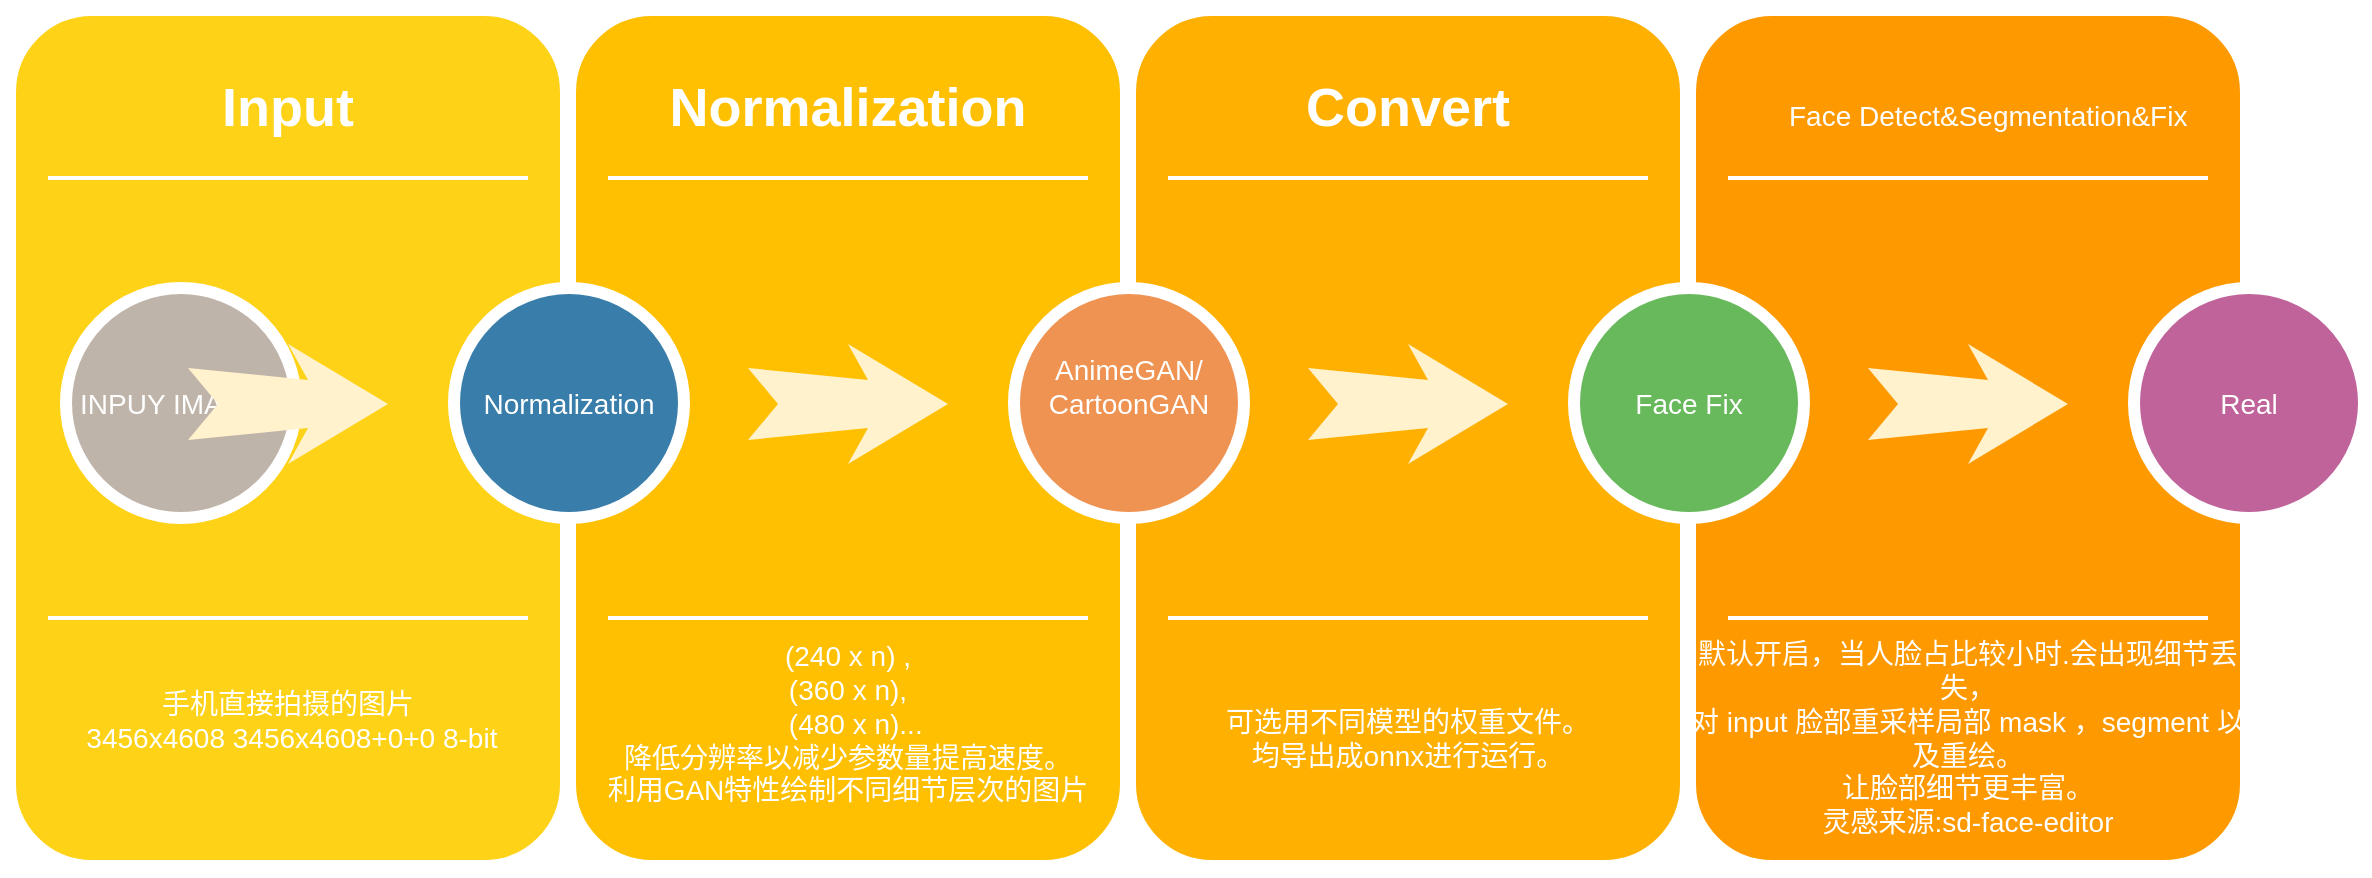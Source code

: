 <mxfile version="26.0.16">
  <diagram name="Page-1" id="12e1b939-464a-85fe-373e-61e167be1490">
    <mxGraphModel dx="1434" dy="739" grid="1" gridSize="10" guides="1" tooltips="1" connect="1" arrows="1" fold="1" page="1" pageScale="1.5" pageWidth="1169" pageHeight="826" background="none" math="0" shadow="0">
      <root>
        <mxCell id="0" />
        <mxCell id="1" parent="0" />
        <mxCell id="60da8b9f42644d3a-2" value="" style="whiteSpace=wrap;html=1;rounded=1;shadow=0;strokeWidth=8;fontSize=20;align=center;fillColor=#FED217;strokeColor=#FFFFFF;" parent="1" vertex="1">
          <mxGeometry x="230" y="405" width="280" height="430" as="geometry" />
        </mxCell>
        <mxCell id="60da8b9f42644d3a-3" value="Input" style="text;html=1;strokeColor=none;fillColor=none;align=center;verticalAlign=middle;whiteSpace=wrap;rounded=0;shadow=0;fontSize=27;fontColor=#FFFFFF;fontStyle=1" parent="1" vertex="1">
          <mxGeometry x="230" y="425" width="280" height="60" as="geometry" />
        </mxCell>
        <mxCell id="60da8b9f42644d3a-4" value="手机直接拍摄的图片&lt;div&gt;&amp;nbsp;3456x4608 3456x4608+0+0 8-bit&lt;/div&gt;&lt;div&gt;&lt;br&gt;&lt;/div&gt;" style="text;html=1;strokeColor=none;fillColor=none;align=center;verticalAlign=middle;whiteSpace=wrap;rounded=0;shadow=0;fontSize=14;fontColor=#FFFFFF;" parent="1" vertex="1">
          <mxGeometry x="230" y="725" width="280" height="90" as="geometry" />
        </mxCell>
        <mxCell id="60da8b9f42644d3a-6" value="" style="line;strokeWidth=2;html=1;rounded=0;shadow=0;fontSize=27;align=center;fillColor=none;strokeColor=#FFFFFF;" parent="1" vertex="1">
          <mxGeometry x="250" y="485" width="240" height="10" as="geometry" />
        </mxCell>
        <mxCell id="60da8b9f42644d3a-7" value="" style="line;strokeWidth=2;html=1;rounded=0;shadow=0;fontSize=27;align=center;fillColor=none;strokeColor=#FFFFFF;" parent="1" vertex="1">
          <mxGeometry x="250" y="705" width="240" height="10" as="geometry" />
        </mxCell>
        <mxCell id="60da8b9f42644d3a-8" value="INPUY IMAGES" style="ellipse;whiteSpace=wrap;html=1;rounded=0;shadow=0;strokeWidth=6;fontSize=14;align=center;fillColor=#BFB4A9;strokeColor=#FFFFFF;fontColor=#FFFFFF;" parent="1" vertex="1">
          <mxGeometry x="259" y="545" width="115" height="115" as="geometry" />
        </mxCell>
        <mxCell id="60da8b9f42644d3a-9" value="" style="html=1;shadow=0;dashed=0;align=center;verticalAlign=middle;shape=mxgraph.arrows2.stylisedArrow;dy=0.6;dx=40;notch=15;feather=0.4;rounded=0;strokeWidth=1;fontSize=27;strokeColor=none;fillColor=#fff2cc;" parent="1" vertex="1">
          <mxGeometry x="320" y="573" width="100" height="60" as="geometry" />
        </mxCell>
        <mxCell id="60da8b9f42644d3a-17" value="&lt;div style=&quot;color: rgb(255, 255, 255); font-size: 14px;&quot;&gt;&lt;br&gt;&lt;/div&gt;&lt;div style=&quot;color: rgb(255, 255, 255); font-size: 14px;&quot;&gt;&lt;br&gt;&lt;/div&gt;&lt;div style=&quot;color: rgb(255, 255, 255); font-size: 14px;&quot;&gt;&lt;br&gt;&lt;/div&gt;&lt;div style=&quot;color: rgb(255, 255, 255); font-size: 14px;&quot;&gt;&lt;br&gt;&lt;/div&gt;&lt;div style=&quot;color: rgb(255, 255, 255); font-size: 14px;&quot;&gt;&lt;br&gt;&lt;/div&gt;&lt;div style=&quot;color: rgb(255, 255, 255); font-size: 14px;&quot;&gt;&lt;br&gt;&lt;/div&gt;&lt;div style=&quot;color: rgb(255, 255, 255); font-size: 14px;&quot;&gt;&lt;br&gt;&lt;/div&gt;&lt;div style=&quot;color: rgb(255, 255, 255); font-size: 14px;&quot;&gt;&lt;br&gt;&lt;/div&gt;&lt;div style=&quot;color: rgb(255, 255, 255); font-size: 14px;&quot;&gt;&lt;br&gt;&lt;/div&gt;&lt;div style=&quot;color: rgb(255, 255, 255); font-size: 14px;&quot;&gt;&lt;br&gt;&lt;/div&gt;&lt;div style=&quot;color: rgb(255, 255, 255); font-size: 14px;&quot;&gt;&lt;br&gt;&lt;/div&gt;&lt;div style=&quot;color: rgb(255, 255, 255); font-size: 14px;&quot;&gt;&lt;br&gt;&lt;/div&gt;&lt;div style=&quot;color: rgb(255, 255, 255); font-size: 14px;&quot;&gt;&lt;br&gt;&lt;/div&gt;&lt;div style=&quot;color: rgb(255, 255, 255); font-size: 14px;&quot;&gt;&lt;br&gt;&lt;/div&gt;&lt;div style=&quot;color: rgb(255, 255, 255); font-size: 14px;&quot;&gt;&lt;br&gt;&lt;/div&gt;&lt;div style=&quot;color: rgb(255, 255, 255); font-size: 14px;&quot;&gt;&lt;br&gt;&lt;/div&gt;&lt;div style=&quot;color: rgb(255, 255, 255); font-size: 14px;&quot;&gt;&lt;br&gt;&lt;/div&gt;&lt;div style=&quot;color: rgb(255, 255, 255); font-size: 14px;&quot;&gt;(240 x n) ,&lt;/div&gt;&lt;div style=&quot;color: rgb(255, 255, 255); font-size: 14px;&quot;&gt;(360 x n),&lt;/div&gt;&lt;div style=&quot;color: rgb(255, 255, 255); font-size: 14px;&quot;&gt;&amp;nbsp; (480 x n)...&lt;/div&gt;&lt;div style=&quot;color: rgb(255, 255, 255); font-size: 14px;&quot;&gt;降低分辨率以减少参数量提高速度。&lt;/div&gt;&lt;div style=&quot;color: rgb(255, 255, 255); font-size: 14px;&quot;&gt;利用GAN特性绘制不同细节层次的图片&lt;/div&gt;" style="whiteSpace=wrap;html=1;rounded=1;shadow=0;strokeWidth=8;fontSize=20;align=center;fillColor=#FFC001;strokeColor=#FFFFFF;" parent="1" vertex="1">
          <mxGeometry x="510" y="405" width="280" height="430" as="geometry" />
        </mxCell>
        <mxCell id="60da8b9f42644d3a-18" value="Normalization" style="text;html=1;strokeColor=none;fillColor=none;align=center;verticalAlign=middle;whiteSpace=wrap;rounded=0;shadow=0;fontSize=27;fontColor=#FFFFFF;fontStyle=1" parent="1" vertex="1">
          <mxGeometry x="510" y="425" width="280" height="60" as="geometry" />
        </mxCell>
        <mxCell id="60da8b9f42644d3a-20" value="" style="line;strokeWidth=2;html=1;rounded=0;shadow=0;fontSize=27;align=center;fillColor=none;strokeColor=#FFFFFF;" parent="1" vertex="1">
          <mxGeometry x="530" y="485" width="240" height="10" as="geometry" />
        </mxCell>
        <mxCell id="60da8b9f42644d3a-21" value="" style="line;strokeWidth=2;html=1;rounded=0;shadow=0;fontSize=27;align=center;fillColor=none;strokeColor=#FFFFFF;" parent="1" vertex="1">
          <mxGeometry x="530" y="705" width="240" height="10" as="geometry" />
        </mxCell>
        <mxCell id="60da8b9f42644d3a-22" value="Normalization" style="ellipse;whiteSpace=wrap;html=1;rounded=0;shadow=0;strokeWidth=6;fontSize=14;align=center;fillColor=#397DAA;strokeColor=#FFFFFF;fontColor=#FFFFFF;" parent="1" vertex="1">
          <mxGeometry x="453" y="545" width="115" height="115" as="geometry" />
        </mxCell>
        <mxCell id="60da8b9f42644d3a-23" value="" style="html=1;shadow=0;dashed=0;align=center;verticalAlign=middle;shape=mxgraph.arrows2.stylisedArrow;dy=0.6;dx=40;notch=15;feather=0.4;rounded=0;strokeWidth=1;fontSize=27;strokeColor=none;fillColor=#fff2cc;" parent="1" vertex="1">
          <mxGeometry x="600" y="573" width="100" height="60" as="geometry" />
        </mxCell>
        <mxCell id="60da8b9f42644d3a-24" value="" style="whiteSpace=wrap;html=1;rounded=1;shadow=0;strokeWidth=8;fontSize=20;align=center;fillColor=#FFB001;strokeColor=#FFFFFF;" parent="1" vertex="1">
          <mxGeometry x="790" y="405" width="280" height="430" as="geometry" />
        </mxCell>
        <mxCell id="60da8b9f42644d3a-25" value="Convert" style="text;html=1;strokeColor=none;fillColor=none;align=center;verticalAlign=middle;whiteSpace=wrap;rounded=0;shadow=0;fontSize=27;fontColor=#FFFFFF;fontStyle=1" parent="1" vertex="1">
          <mxGeometry x="790" y="425" width="280" height="60" as="geometry" />
        </mxCell>
        <mxCell id="60da8b9f42644d3a-26" value="可选用不同模型的权重文件。&lt;div&gt;均导出成onnx进行运行。&lt;/div&gt;" style="text;html=1;strokeColor=none;fillColor=none;align=center;verticalAlign=middle;whiteSpace=wrap;rounded=0;shadow=0;fontSize=14;fontColor=#FFFFFF;" parent="1" vertex="1">
          <mxGeometry x="790" y="725" width="280" height="90" as="geometry" />
        </mxCell>
        <mxCell id="60da8b9f42644d3a-27" value="" style="line;strokeWidth=2;html=1;rounded=0;shadow=0;fontSize=27;align=center;fillColor=none;strokeColor=#FFFFFF;" parent="1" vertex="1">
          <mxGeometry x="810" y="485" width="240" height="10" as="geometry" />
        </mxCell>
        <mxCell id="60da8b9f42644d3a-28" value="" style="line;strokeWidth=2;html=1;rounded=0;shadow=0;fontSize=27;align=center;fillColor=none;strokeColor=#FFFFFF;" parent="1" vertex="1">
          <mxGeometry x="810" y="705" width="240" height="10" as="geometry" />
        </mxCell>
        <mxCell id="60da8b9f42644d3a-29" value="AnimeGAN/&lt;div&gt;CartoonGAN&lt;/div&gt;&lt;div&gt;&lt;div&gt;&lt;br&gt;&lt;/div&gt;&lt;/div&gt;" style="ellipse;whiteSpace=wrap;html=1;rounded=0;shadow=0;strokeWidth=6;fontSize=14;align=center;fillColor=#EF9353;strokeColor=#FFFFFF;fontColor=#FFFFFF;" parent="1" vertex="1">
          <mxGeometry x="733" y="545" width="115" height="115" as="geometry" />
        </mxCell>
        <mxCell id="60da8b9f42644d3a-30" value="" style="html=1;shadow=0;dashed=0;align=center;verticalAlign=middle;shape=mxgraph.arrows2.stylisedArrow;dy=0.6;dx=40;notch=15;feather=0.4;rounded=0;strokeWidth=1;fontSize=27;strokeColor=none;fillColor=#fff2cc;" parent="1" vertex="1">
          <mxGeometry x="880" y="573" width="100" height="60" as="geometry" />
        </mxCell>
        <mxCell id="60da8b9f42644d3a-31" value="" style="whiteSpace=wrap;html=1;rounded=1;shadow=0;strokeWidth=8;fontSize=20;align=center;fillColor=#FE9900;strokeColor=#FFFFFF;" parent="1" vertex="1">
          <mxGeometry x="1070" y="405" width="280" height="430" as="geometry" />
        </mxCell>
        <mxCell id="60da8b9f42644d3a-32" value="&lt;span style=&quot;font-size: 14px; font-weight: 400;&quot;&gt;Face Detect&amp;amp;Segmentation&amp;amp;Fix&lt;/span&gt;&lt;font style=&quot;font-size: 14px; font-weight: 400;&quot; id=&quot;56&quot; data-immersive-translate-loading-id=&quot;&quot; lang=&quot;zh-CN&quot; translate=&quot;no&quot; class=&quot;notranslate immersive-translate-target-wrapper&quot;&gt;&amp;nbsp;&amp;nbsp;&lt;font class=&quot;immersive-translate-loading-spinner notranslate&quot;&gt;&lt;/font&gt;&lt;/font&gt;" style="text;html=1;strokeColor=none;fillColor=none;align=center;verticalAlign=middle;whiteSpace=wrap;rounded=0;shadow=0;fontSize=27;fontColor=#FFFFFF;fontStyle=1" parent="1" vertex="1">
          <mxGeometry x="1084" y="425" width="280" height="60" as="geometry" />
        </mxCell>
        <mxCell id="60da8b9f42644d3a-33" value="默认开启，当人脸占比较小时.会出现细节丢失，&lt;div&gt;对 input 脸部重采样局部 mask ，segment 以及重绘。&lt;/div&gt;&lt;div&gt;让脸部细节更丰富。&lt;/div&gt;&lt;div&gt;灵感来源:sd-face-editor&lt;/div&gt;" style="text;html=1;strokeColor=none;fillColor=none;align=center;verticalAlign=middle;whiteSpace=wrap;rounded=0;shadow=0;fontSize=14;fontColor=#FFFFFF;" parent="1" vertex="1">
          <mxGeometry x="1070" y="725" width="280" height="90" as="geometry" />
        </mxCell>
        <mxCell id="60da8b9f42644d3a-34" value="" style="line;strokeWidth=2;html=1;rounded=0;shadow=0;fontSize=27;align=center;fillColor=none;strokeColor=#FFFFFF;" parent="1" vertex="1">
          <mxGeometry x="1090" y="485" width="240" height="10" as="geometry" />
        </mxCell>
        <mxCell id="60da8b9f42644d3a-35" value="" style="line;strokeWidth=2;html=1;rounded=0;shadow=0;fontSize=27;align=center;fillColor=none;strokeColor=#FFFFFF;" parent="1" vertex="1">
          <mxGeometry x="1090" y="705" width="240" height="10" as="geometry" />
        </mxCell>
        <mxCell id="60da8b9f42644d3a-36" value="Face Fix" style="ellipse;whiteSpace=wrap;html=1;rounded=0;shadow=0;strokeWidth=6;fontSize=14;align=center;fillColor=#68B85C;strokeColor=#FFFFFF;fontColor=#FFFFFF;" parent="1" vertex="1">
          <mxGeometry x="1013" y="545" width="115" height="115" as="geometry" />
        </mxCell>
        <mxCell id="60da8b9f42644d3a-37" value="" style="html=1;shadow=0;dashed=0;align=center;verticalAlign=middle;shape=mxgraph.arrows2.stylisedArrow;dy=0.6;dx=40;notch=15;feather=0.4;rounded=0;strokeWidth=1;fontSize=27;strokeColor=none;fillColor=#fff2cc;" parent="1" vertex="1">
          <mxGeometry x="1160" y="573" width="100" height="60" as="geometry" />
        </mxCell>
        <mxCell id="60da8b9f42644d3a-38" value="Real" style="ellipse;whiteSpace=wrap;html=1;rounded=0;shadow=0;strokeWidth=6;fontSize=14;align=center;fillColor=#BF639A;strokeColor=#FFFFFF;fontColor=#FFFFFF;" parent="1" vertex="1">
          <mxGeometry x="1293" y="545" width="115" height="115" as="geometry" />
        </mxCell>
      </root>
    </mxGraphModel>
  </diagram>
</mxfile>
